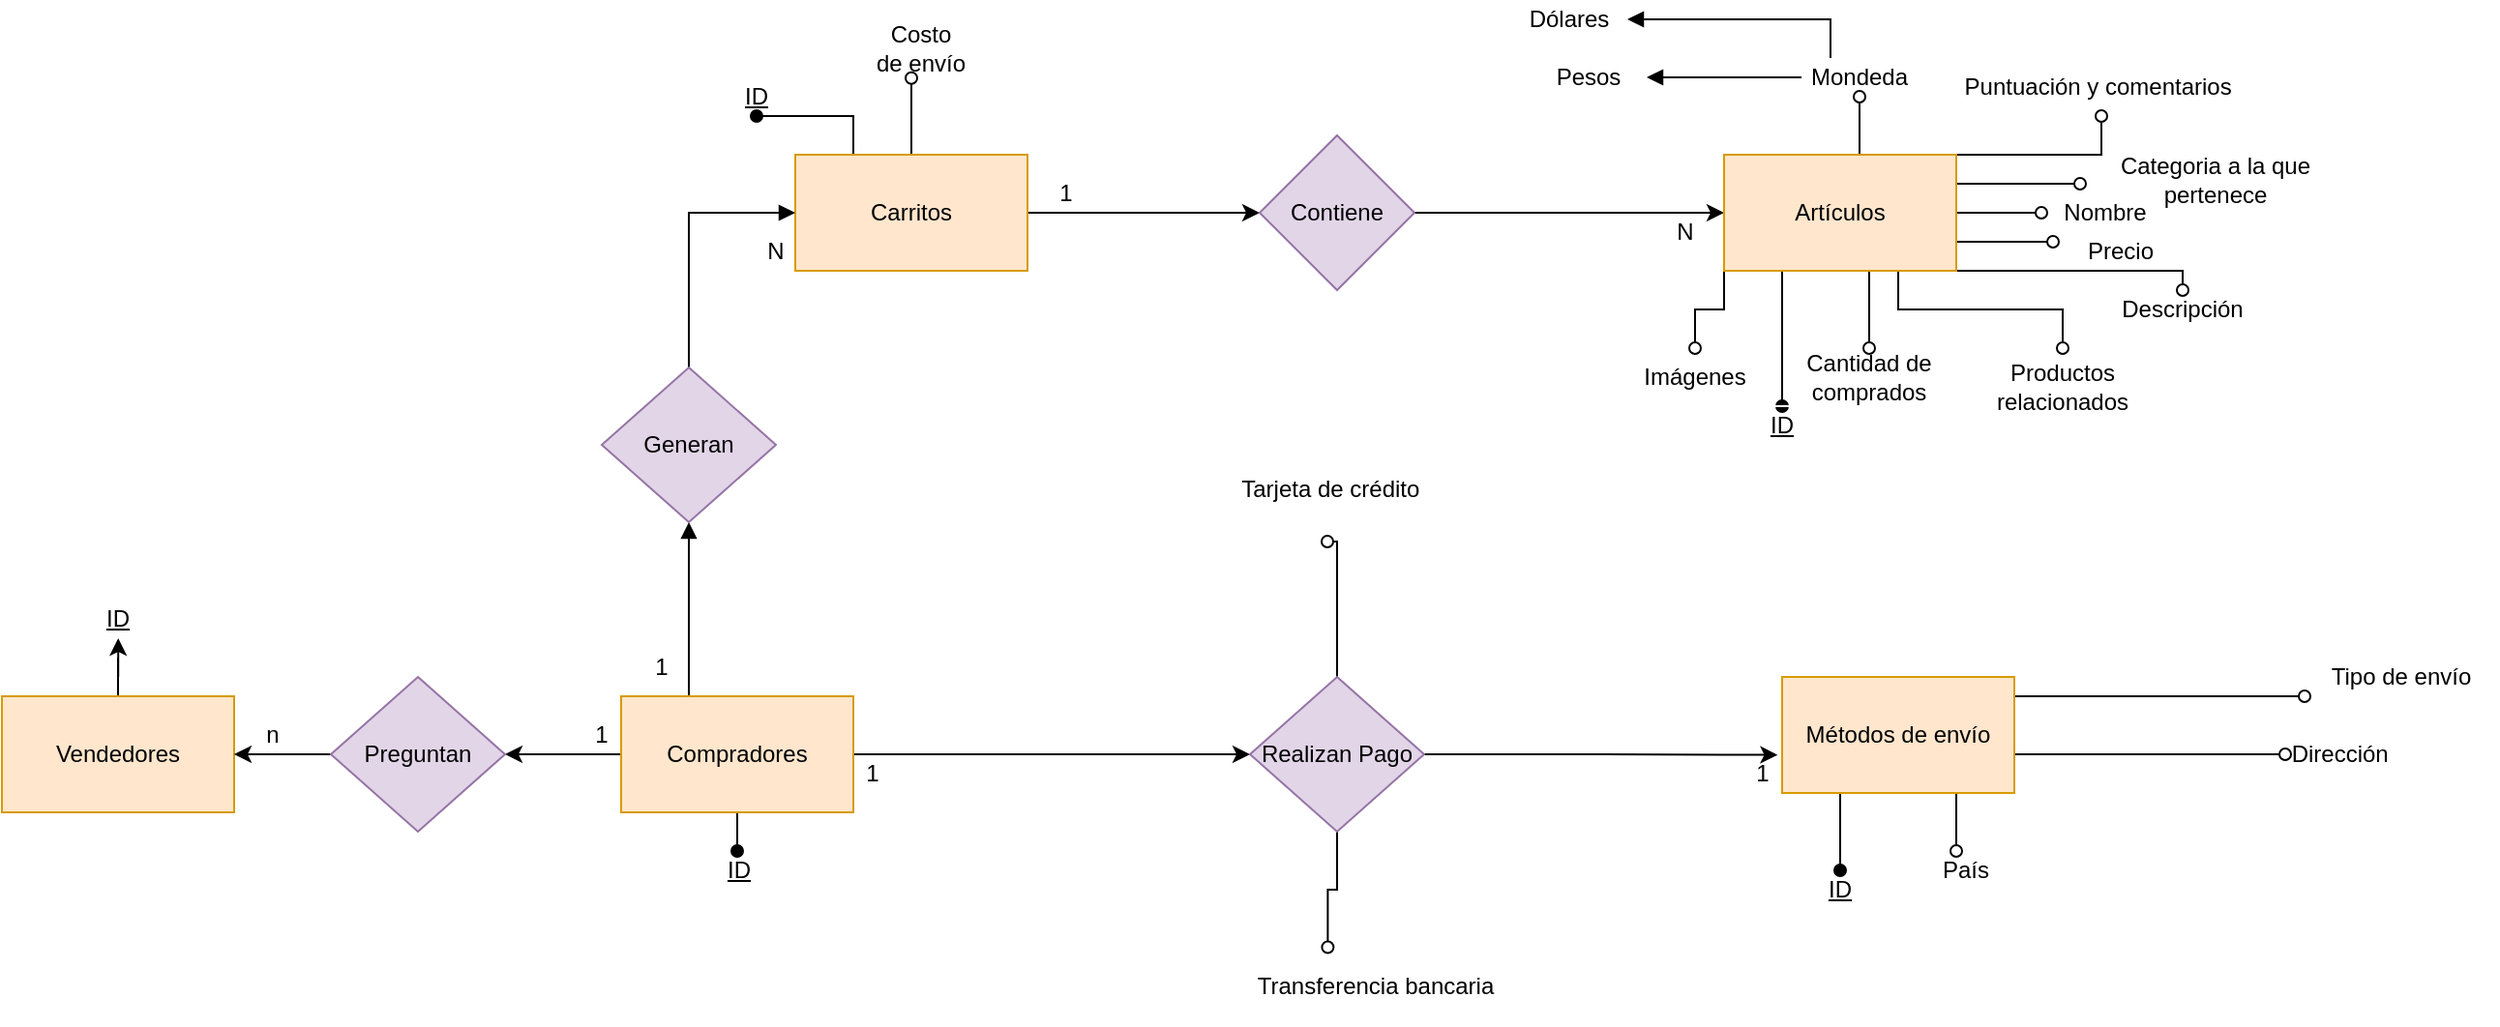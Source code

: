 <mxfile version="14.9.8" type="github">
  <diagram id="x0mtPKsXIoCM_E7vGqDa" name="Diagrama Ecommece">
    <mxGraphModel dx="2401" dy="831" grid="1" gridSize="10" guides="1" tooltips="1" connect="1" arrows="1" fold="1" page="1" pageScale="1" pageWidth="827" pageHeight="1169" math="0" shadow="0">
      <root>
        <mxCell id="0" />
        <mxCell id="1" parent="0" />
        <mxCell id="L4fkzpxxUZNFCqm3rQeX-3" value="" style="edgeStyle=orthogonalEdgeStyle;rounded=0;orthogonalLoop=1;jettySize=auto;html=1;" parent="1" source="L4fkzpxxUZNFCqm3rQeX-1" target="L4fkzpxxUZNFCqm3rQeX-2" edge="1">
          <mxGeometry relative="1" as="geometry" />
        </mxCell>
        <mxCell id="oZV_gyn4Lc5vq8S6sUId-5" style="edgeStyle=orthogonalEdgeStyle;rounded=0;orthogonalLoop=1;jettySize=auto;html=1;exitX=1;exitY=0.75;exitDx=0;exitDy=0;endArrow=classic;endFill=1;" parent="1" source="e4ZpNv6kdScLMxmuTlxS-21" target="L4fkzpxxUZNFCqm3rQeX-6" edge="1">
          <mxGeometry relative="1" as="geometry">
            <Array as="points">
              <mxPoint x="-220" y="400" />
              <mxPoint x="25" y="400" />
            </Array>
          </mxGeometry>
        </mxCell>
        <mxCell id="nnbf3i6Vq3ACkcfvG0Zu-2" style="edgeStyle=orthogonalEdgeStyle;rounded=0;orthogonalLoop=1;jettySize=auto;html=1;exitX=0.5;exitY=0;exitDx=0;exitDy=0;entryX=0.4;entryY=1.012;entryDx=0;entryDy=0;entryPerimeter=0;endArrow=oval;endFill=0;" parent="1" source="L4fkzpxxUZNFCqm3rQeX-1" target="nnbf3i6Vq3ACkcfvG0Zu-3" edge="1">
          <mxGeometry relative="1" as="geometry">
            <mxPoint x="-190" y="40" as="targetPoint" />
          </mxGeometry>
        </mxCell>
        <mxCell id="e4ZpNv6kdScLMxmuTlxS-5" style="edgeStyle=orthogonalEdgeStyle;rounded=0;orthogonalLoop=1;jettySize=auto;html=1;exitX=0.25;exitY=0;exitDx=0;exitDy=0;endArrow=oval;endFill=1;" edge="1" parent="1" source="L4fkzpxxUZNFCqm3rQeX-1" target="e4ZpNv6kdScLMxmuTlxS-6">
          <mxGeometry relative="1" as="geometry">
            <mxPoint x="-270" y="70" as="targetPoint" />
          </mxGeometry>
        </mxCell>
        <mxCell id="L4fkzpxxUZNFCqm3rQeX-1" value="Carritos" style="rounded=0;whiteSpace=wrap;html=1;fillColor=#ffe6cc;strokeColor=#d79b00;" parent="1" vertex="1">
          <mxGeometry x="-250" y="90" width="120" height="60" as="geometry" />
        </mxCell>
        <mxCell id="L4fkzpxxUZNFCqm3rQeX-5" value="" style="edgeStyle=orthogonalEdgeStyle;rounded=0;orthogonalLoop=1;jettySize=auto;html=1;" parent="1" source="L4fkzpxxUZNFCqm3rQeX-2" target="L4fkzpxxUZNFCqm3rQeX-4" edge="1">
          <mxGeometry relative="1" as="geometry" />
        </mxCell>
        <mxCell id="L4fkzpxxUZNFCqm3rQeX-2" value="Contiene" style="rhombus;whiteSpace=wrap;html=1;rounded=0;fillColor=#e1d5e7;strokeColor=#9673a6;" parent="1" vertex="1">
          <mxGeometry x="-10" y="80" width="80" height="80" as="geometry" />
        </mxCell>
        <mxCell id="L4fkzpxxUZNFCqm3rQeX-14" style="edgeStyle=orthogonalEdgeStyle;rounded=0;orthogonalLoop=1;jettySize=auto;html=1;exitX=1;exitY=0.5;exitDx=0;exitDy=0;endArrow=oval;endFill=0;" parent="1" source="L4fkzpxxUZNFCqm3rQeX-4" target="L4fkzpxxUZNFCqm3rQeX-15" edge="1">
          <mxGeometry relative="1" as="geometry">
            <mxPoint x="420" y="120" as="targetPoint" />
          </mxGeometry>
        </mxCell>
        <mxCell id="L4fkzpxxUZNFCqm3rQeX-16" style="edgeStyle=orthogonalEdgeStyle;rounded=0;orthogonalLoop=1;jettySize=auto;html=1;exitX=1;exitY=1;exitDx=0;exitDy=0;endArrow=oval;endFill=0;" parent="1" source="L4fkzpxxUZNFCqm3rQeX-4" target="L4fkzpxxUZNFCqm3rQeX-17" edge="1">
          <mxGeometry relative="1" as="geometry">
            <mxPoint x="380" y="150" as="targetPoint" />
            <Array as="points">
              <mxPoint x="360" y="150" />
              <mxPoint x="360" y="150" />
            </Array>
          </mxGeometry>
        </mxCell>
        <mxCell id="L4fkzpxxUZNFCqm3rQeX-18" style="edgeStyle=orthogonalEdgeStyle;rounded=0;orthogonalLoop=1;jettySize=auto;html=1;exitX=1;exitY=0.75;exitDx=0;exitDy=0;endArrow=oval;endFill=0;" parent="1" source="L4fkzpxxUZNFCqm3rQeX-4" target="L4fkzpxxUZNFCqm3rQeX-19" edge="1">
          <mxGeometry relative="1" as="geometry">
            <mxPoint x="380" y="135" as="targetPoint" />
            <Array as="points">
              <mxPoint x="390" y="135" />
              <mxPoint x="390" y="135" />
            </Array>
          </mxGeometry>
        </mxCell>
        <mxCell id="L4fkzpxxUZNFCqm3rQeX-21" style="edgeStyle=orthogonalEdgeStyle;rounded=0;orthogonalLoop=1;jettySize=auto;html=1;exitX=1;exitY=0;exitDx=0;exitDy=0;endArrow=oval;endFill=0;" parent="1" source="L4fkzpxxUZNFCqm3rQeX-4" target="L4fkzpxxUZNFCqm3rQeX-22" edge="1">
          <mxGeometry relative="1" as="geometry">
            <mxPoint x="390" y="90" as="targetPoint" />
            <Array as="points">
              <mxPoint x="370" y="90" />
              <mxPoint x="370" y="90" />
            </Array>
          </mxGeometry>
        </mxCell>
        <mxCell id="L4fkzpxxUZNFCqm3rQeX-24" style="edgeStyle=orthogonalEdgeStyle;rounded=0;orthogonalLoop=1;jettySize=auto;html=1;exitX=1;exitY=0.25;exitDx=0;exitDy=0;endArrow=oval;endFill=0;" parent="1" source="L4fkzpxxUZNFCqm3rQeX-4" target="L4fkzpxxUZNFCqm3rQeX-25" edge="1">
          <mxGeometry relative="1" as="geometry">
            <mxPoint x="400" y="105" as="targetPoint" />
            <Array as="points">
              <mxPoint x="400" y="105" />
              <mxPoint x="400" y="105" />
            </Array>
          </mxGeometry>
        </mxCell>
        <mxCell id="nnbf3i6Vq3ACkcfvG0Zu-4" style="edgeStyle=orthogonalEdgeStyle;rounded=0;orthogonalLoop=1;jettySize=auto;html=1;exitX=0.5;exitY=0;exitDx=0;exitDy=0;endArrow=oval;endFill=0;" parent="1" source="L4fkzpxxUZNFCqm3rQeX-4" target="nnbf3i6Vq3ACkcfvG0Zu-5" edge="1">
          <mxGeometry relative="1" as="geometry">
            <mxPoint x="290" y="50" as="targetPoint" />
            <Array as="points">
              <mxPoint x="300" y="90" />
            </Array>
          </mxGeometry>
        </mxCell>
        <mxCell id="nnbf3i6Vq3ACkcfvG0Zu-11" style="edgeStyle=orthogonalEdgeStyle;rounded=0;orthogonalLoop=1;jettySize=auto;html=1;exitX=0.5;exitY=1;exitDx=0;exitDy=0;endArrow=oval;endFill=0;" parent="1" source="L4fkzpxxUZNFCqm3rQeX-4" target="nnbf3i6Vq3ACkcfvG0Zu-12" edge="1">
          <mxGeometry relative="1" as="geometry">
            <mxPoint x="290" y="200" as="targetPoint" />
            <Array as="points">
              <mxPoint x="305" y="150" />
            </Array>
          </mxGeometry>
        </mxCell>
        <mxCell id="nnbf3i6Vq3ACkcfvG0Zu-13" style="edgeStyle=orthogonalEdgeStyle;rounded=0;orthogonalLoop=1;jettySize=auto;html=1;exitX=0;exitY=1;exitDx=0;exitDy=0;endArrow=oval;endFill=0;" parent="1" source="L4fkzpxxUZNFCqm3rQeX-4" target="nnbf3i6Vq3ACkcfvG0Zu-14" edge="1">
          <mxGeometry relative="1" as="geometry">
            <mxPoint x="230" y="210" as="targetPoint" />
          </mxGeometry>
        </mxCell>
        <mxCell id="nnbf3i6Vq3ACkcfvG0Zu-15" style="edgeStyle=orthogonalEdgeStyle;rounded=0;orthogonalLoop=1;jettySize=auto;html=1;exitX=0.75;exitY=1;exitDx=0;exitDy=0;endArrow=oval;endFill=0;" parent="1" source="L4fkzpxxUZNFCqm3rQeX-4" target="nnbf3i6Vq3ACkcfvG0Zu-16" edge="1">
          <mxGeometry relative="1" as="geometry">
            <mxPoint x="380" y="200" as="targetPoint" />
          </mxGeometry>
        </mxCell>
        <mxCell id="e4ZpNv6kdScLMxmuTlxS-3" style="edgeStyle=orthogonalEdgeStyle;rounded=0;orthogonalLoop=1;jettySize=auto;html=1;exitX=0.25;exitY=1;exitDx=0;exitDy=0;endArrow=oval;endFill=1;" edge="1" parent="1" source="L4fkzpxxUZNFCqm3rQeX-4" target="e4ZpNv6kdScLMxmuTlxS-4">
          <mxGeometry relative="1" as="geometry">
            <mxPoint x="260" y="230" as="targetPoint" />
          </mxGeometry>
        </mxCell>
        <mxCell id="L4fkzpxxUZNFCqm3rQeX-4" value="Artículos" style="whiteSpace=wrap;html=1;rounded=0;fillColor=#ffe6cc;strokeColor=#d79b00;" parent="1" vertex="1">
          <mxGeometry x="230" y="90" width="120" height="60" as="geometry" />
        </mxCell>
        <mxCell id="L4fkzpxxUZNFCqm3rQeX-9" value="" style="edgeStyle=orthogonalEdgeStyle;rounded=0;orthogonalLoop=1;jettySize=auto;html=1;entryX=-0.019;entryY=0.672;entryDx=0;entryDy=0;entryPerimeter=0;" parent="1" source="L4fkzpxxUZNFCqm3rQeX-6" target="L4fkzpxxUZNFCqm3rQeX-12" edge="1">
          <mxGeometry relative="1" as="geometry">
            <mxPoint x="260" y="390" as="targetPoint" />
            <Array as="points" />
          </mxGeometry>
        </mxCell>
        <mxCell id="e4ZpNv6kdScLMxmuTlxS-12" style="edgeStyle=orthogonalEdgeStyle;rounded=0;orthogonalLoop=1;jettySize=auto;html=1;exitX=0.5;exitY=0;exitDx=0;exitDy=0;endArrow=oval;endFill=0;" edge="1" parent="1" source="L4fkzpxxUZNFCqm3rQeX-6">
          <mxGeometry relative="1" as="geometry">
            <mxPoint x="25" y="290" as="targetPoint" />
            <Array as="points">
              <mxPoint x="25" y="290" />
            </Array>
          </mxGeometry>
        </mxCell>
        <mxCell id="e4ZpNv6kdScLMxmuTlxS-13" style="edgeStyle=orthogonalEdgeStyle;rounded=0;orthogonalLoop=1;jettySize=auto;html=1;exitX=0.5;exitY=1;exitDx=0;exitDy=0;endArrow=oval;endFill=0;entryX=0.345;entryY=-0.007;entryDx=0;entryDy=0;entryPerimeter=0;" edge="1" parent="1" source="L4fkzpxxUZNFCqm3rQeX-6" target="L4fkzpxxUZNFCqm3rQeX-31">
          <mxGeometry relative="1" as="geometry">
            <mxPoint x="48" y="500" as="targetPoint" />
          </mxGeometry>
        </mxCell>
        <mxCell id="L4fkzpxxUZNFCqm3rQeX-6" value="Realizan Pago" style="rhombus;whiteSpace=wrap;html=1;rounded=0;fillColor=#e1d5e7;strokeColor=#9673a6;" parent="1" vertex="1">
          <mxGeometry x="-15" y="360" width="90" height="80" as="geometry" />
        </mxCell>
        <mxCell id="L4fkzpxxUZNFCqm3rQeX-33" style="edgeStyle=orthogonalEdgeStyle;rounded=0;orthogonalLoop=1;jettySize=auto;html=1;exitX=0.25;exitY=1;exitDx=0;exitDy=0;endArrow=oval;endFill=0;" parent="1" source="L4fkzpxxUZNFCqm3rQeX-12" target="L4fkzpxxUZNFCqm3rQeX-38" edge="1">
          <mxGeometry relative="1" as="geometry">
            <mxPoint x="530" y="360" as="targetPoint" />
            <Array as="points">
              <mxPoint x="290" y="370" />
            </Array>
          </mxGeometry>
        </mxCell>
        <mxCell id="L4fkzpxxUZNFCqm3rQeX-35" style="edgeStyle=orthogonalEdgeStyle;rounded=0;orthogonalLoop=1;jettySize=auto;html=1;exitX=0.75;exitY=1;exitDx=0;exitDy=0;endArrow=oval;endFill=0;" parent="1" source="L4fkzpxxUZNFCqm3rQeX-12" edge="1">
          <mxGeometry relative="1" as="geometry">
            <mxPoint x="350" y="450" as="targetPoint" />
            <Array as="points">
              <mxPoint x="350" y="430" />
            </Array>
          </mxGeometry>
        </mxCell>
        <mxCell id="L4fkzpxxUZNFCqm3rQeX-37" style="edgeStyle=orthogonalEdgeStyle;rounded=0;orthogonalLoop=1;jettySize=auto;html=1;exitX=1;exitY=1;exitDx=0;exitDy=0;endArrow=oval;endFill=0;entryX=0;entryY=0.5;entryDx=0;entryDy=0;" parent="1" source="L4fkzpxxUZNFCqm3rQeX-12" target="L4fkzpxxUZNFCqm3rQeX-34" edge="1">
          <mxGeometry relative="1" as="geometry">
            <mxPoint x="520" y="410" as="targetPoint" />
            <Array as="points">
              <mxPoint x="380" y="400" />
            </Array>
          </mxGeometry>
        </mxCell>
        <mxCell id="e4ZpNv6kdScLMxmuTlxS-14" style="edgeStyle=orthogonalEdgeStyle;rounded=0;orthogonalLoop=1;jettySize=auto;html=1;exitX=0.25;exitY=1;exitDx=0;exitDy=0;endArrow=oval;endFill=1;" edge="1" parent="1" source="L4fkzpxxUZNFCqm3rQeX-12">
          <mxGeometry relative="1" as="geometry">
            <mxPoint x="290" y="460" as="targetPoint" />
            <Array as="points">
              <mxPoint x="290" y="440" />
            </Array>
          </mxGeometry>
        </mxCell>
        <mxCell id="L4fkzpxxUZNFCqm3rQeX-12" value="Métodos de envío" style="whiteSpace=wrap;html=1;rounded=0;fillColor=#ffe6cc;strokeColor=#d79b00;" parent="1" vertex="1">
          <mxGeometry x="260" y="360" width="120" height="60" as="geometry" />
        </mxCell>
        <mxCell id="L4fkzpxxUZNFCqm3rQeX-15" value="Nombre" style="text;html=1;strokeColor=none;fillColor=none;align=center;verticalAlign=middle;whiteSpace=wrap;rounded=0;" parent="1" vertex="1">
          <mxGeometry x="394" y="110" width="66" height="20" as="geometry" />
        </mxCell>
        <mxCell id="L4fkzpxxUZNFCqm3rQeX-17" value="Descripción" style="text;html=1;strokeColor=none;fillColor=none;align=center;verticalAlign=middle;whiteSpace=wrap;rounded=0;" parent="1" vertex="1">
          <mxGeometry x="434" y="160" width="66" height="20" as="geometry" />
        </mxCell>
        <mxCell id="L4fkzpxxUZNFCqm3rQeX-19" value="Precio" style="text;html=1;strokeColor=none;fillColor=none;align=center;verticalAlign=middle;whiteSpace=wrap;rounded=0;" parent="1" vertex="1">
          <mxGeometry x="400" y="130" width="70" height="20" as="geometry" />
        </mxCell>
        <mxCell id="L4fkzpxxUZNFCqm3rQeX-22" value="Puntuación y comentarios&amp;nbsp;" style="text;html=1;strokeColor=none;fillColor=none;align=center;verticalAlign=middle;whiteSpace=wrap;rounded=0;" parent="1" vertex="1">
          <mxGeometry x="350" y="40" width="150" height="30" as="geometry" />
        </mxCell>
        <mxCell id="L4fkzpxxUZNFCqm3rQeX-25" value="Categoria a la que pertenece" style="text;html=1;strokeColor=none;fillColor=none;align=center;verticalAlign=middle;whiteSpace=wrap;rounded=0;" parent="1" vertex="1">
          <mxGeometry x="414" y="90" width="140" height="25" as="geometry" />
        </mxCell>
        <mxCell id="L4fkzpxxUZNFCqm3rQeX-31" value="Transferencia bancaria" style="text;html=1;strokeColor=none;fillColor=none;align=center;verticalAlign=middle;whiteSpace=wrap;rounded=0;" parent="1" vertex="1">
          <mxGeometry x="-30" y="500" width="160" height="40" as="geometry" />
        </mxCell>
        <mxCell id="L4fkzpxxUZNFCqm3rQeX-34" value="Dirección&amp;nbsp;" style="text;html=1;strokeColor=none;fillColor=none;align=center;verticalAlign=middle;whiteSpace=wrap;rounded=0;" parent="1" vertex="1">
          <mxGeometry x="520" y="390" width="60" height="20" as="geometry" />
        </mxCell>
        <mxCell id="L4fkzpxxUZNFCqm3rQeX-36" value="País" style="text;html=1;strokeColor=none;fillColor=none;align=center;verticalAlign=middle;whiteSpace=wrap;rounded=0;" parent="1" vertex="1">
          <mxGeometry x="330" y="445" width="50" height="30" as="geometry" />
        </mxCell>
        <mxCell id="L4fkzpxxUZNFCqm3rQeX-38" value="Tipo de envío" style="text;html=1;strokeColor=none;fillColor=none;align=center;verticalAlign=middle;whiteSpace=wrap;rounded=0;" parent="1" vertex="1">
          <mxGeometry x="530" y="345" width="100" height="30" as="geometry" />
        </mxCell>
        <mxCell id="L4fkzpxxUZNFCqm3rQeX-43" value="N" style="text;html=1;strokeColor=none;fillColor=none;align=center;verticalAlign=middle;whiteSpace=wrap;rounded=0;" parent="1" vertex="1">
          <mxGeometry x="190" y="120" width="40" height="20" as="geometry" />
        </mxCell>
        <mxCell id="L4fkzpxxUZNFCqm3rQeX-44" value="1" style="text;html=1;strokeColor=none;fillColor=none;align=center;verticalAlign=middle;whiteSpace=wrap;rounded=0;" parent="1" vertex="1">
          <mxGeometry x="-130" y="100" width="40" height="20" as="geometry" />
        </mxCell>
        <mxCell id="L4fkzpxxUZNFCqm3rQeX-47" value="1" style="text;html=1;strokeColor=none;fillColor=none;align=center;verticalAlign=middle;whiteSpace=wrap;rounded=0;" parent="1" vertex="1">
          <mxGeometry x="230" y="400" width="40" height="20" as="geometry" />
        </mxCell>
        <mxCell id="oZV_gyn4Lc5vq8S6sUId-2" value="&amp;nbsp;Tarjeta de crédito" style="text;html=1;strokeColor=none;fillColor=none;align=center;verticalAlign=middle;whiteSpace=wrap;rounded=0;" parent="1" vertex="1">
          <mxGeometry x="-35" y="250" width="120" height="25" as="geometry" />
        </mxCell>
        <mxCell id="nnbf3i6Vq3ACkcfvG0Zu-3" value="Costo de envío" style="text;html=1;strokeColor=none;fillColor=none;align=center;verticalAlign=middle;whiteSpace=wrap;rounded=0;" parent="1" vertex="1">
          <mxGeometry x="-210" y="20" width="50" height="30" as="geometry" />
        </mxCell>
        <mxCell id="nnbf3i6Vq3ACkcfvG0Zu-7" value="" style="edgeStyle=orthogonalEdgeStyle;rounded=0;orthogonalLoop=1;jettySize=auto;html=1;endArrow=block;endFill=1;" parent="1" source="nnbf3i6Vq3ACkcfvG0Zu-5" target="nnbf3i6Vq3ACkcfvG0Zu-6" edge="1">
          <mxGeometry relative="1" as="geometry" />
        </mxCell>
        <mxCell id="nnbf3i6Vq3ACkcfvG0Zu-8" style="edgeStyle=orthogonalEdgeStyle;rounded=0;orthogonalLoop=1;jettySize=auto;html=1;exitX=0.25;exitY=0;exitDx=0;exitDy=0;endArrow=block;endFill=1;" parent="1" source="nnbf3i6Vq3ACkcfvG0Zu-5" target="nnbf3i6Vq3ACkcfvG0Zu-10" edge="1">
          <mxGeometry relative="1" as="geometry">
            <mxPoint x="285" y="30" as="targetPoint" />
            <Array as="points">
              <mxPoint x="285" y="20" />
            </Array>
          </mxGeometry>
        </mxCell>
        <mxCell id="nnbf3i6Vq3ACkcfvG0Zu-5" value="Mondeda" style="text;html=1;strokeColor=none;fillColor=none;align=center;verticalAlign=middle;whiteSpace=wrap;rounded=0;" parent="1" vertex="1">
          <mxGeometry x="270" y="40" width="60" height="20" as="geometry" />
        </mxCell>
        <mxCell id="nnbf3i6Vq3ACkcfvG0Zu-6" value="Pesos" style="text;html=1;strokeColor=none;fillColor=none;align=center;verticalAlign=middle;whiteSpace=wrap;rounded=0;" parent="1" vertex="1">
          <mxGeometry x="130" y="40" width="60" height="20" as="geometry" />
        </mxCell>
        <mxCell id="nnbf3i6Vq3ACkcfvG0Zu-10" value="Dólares" style="text;html=1;strokeColor=none;fillColor=none;align=center;verticalAlign=middle;whiteSpace=wrap;rounded=0;" parent="1" vertex="1">
          <mxGeometry x="120" y="10" width="60" height="20" as="geometry" />
        </mxCell>
        <mxCell id="nnbf3i6Vq3ACkcfvG0Zu-12" value="Cantidad de comprados" style="text;html=1;strokeColor=none;fillColor=none;align=center;verticalAlign=middle;whiteSpace=wrap;rounded=0;" parent="1" vertex="1">
          <mxGeometry x="270" y="190" width="70" height="30" as="geometry" />
        </mxCell>
        <mxCell id="nnbf3i6Vq3ACkcfvG0Zu-14" value="Imágenes" style="text;html=1;strokeColor=none;fillColor=none;align=center;verticalAlign=middle;whiteSpace=wrap;rounded=0;" parent="1" vertex="1">
          <mxGeometry x="180" y="190" width="70" height="30" as="geometry" />
        </mxCell>
        <mxCell id="nnbf3i6Vq3ACkcfvG0Zu-16" value="Productos relacionados" style="text;html=1;strokeColor=none;fillColor=none;align=center;verticalAlign=middle;whiteSpace=wrap;rounded=0;" parent="1" vertex="1">
          <mxGeometry x="360" y="190" width="90" height="40" as="geometry" />
        </mxCell>
        <mxCell id="e4ZpNv6kdScLMxmuTlxS-4" value="&lt;u&gt;ID&lt;/u&gt;" style="text;html=1;strokeColor=#FFFFFF;fillColor=none;align=center;verticalAlign=middle;whiteSpace=wrap;rounded=0;" vertex="1" parent="1">
          <mxGeometry x="240" y="220" width="40" height="20" as="geometry" />
        </mxCell>
        <mxCell id="e4ZpNv6kdScLMxmuTlxS-6" value="&lt;u&gt;ID&lt;/u&gt;" style="text;html=1;strokeColor=none;fillColor=none;align=center;verticalAlign=middle;whiteSpace=wrap;rounded=0;" vertex="1" parent="1">
          <mxGeometry x="-290" y="50" width="40" height="20" as="geometry" />
        </mxCell>
        <mxCell id="e4ZpNv6kdScLMxmuTlxS-15" value="&lt;u&gt;ID&lt;/u&gt;" style="text;html=1;strokeColor=none;fillColor=none;align=center;verticalAlign=middle;whiteSpace=wrap;rounded=0;" vertex="1" parent="1">
          <mxGeometry x="270.004" y="460" width="40" height="20" as="geometry" />
        </mxCell>
        <mxCell id="e4ZpNv6kdScLMxmuTlxS-16" value="" style="triangle;whiteSpace=wrap;html=1;strokeColor=#FFFFFF;" vertex="1" parent="1">
          <mxGeometry x="40" y="160" width="60" height="80" as="geometry" />
        </mxCell>
        <mxCell id="e4ZpNv6kdScLMxmuTlxS-18" value="" style="triangle;whiteSpace=wrap;html=1;strokeColor=#FFFFFF;" vertex="1" parent="1">
          <mxGeometry x="40" y="160" width="60" height="80" as="geometry" />
        </mxCell>
        <mxCell id="e4ZpNv6kdScLMxmuTlxS-19" value="" style="triangle;whiteSpace=wrap;html=1;strokeColor=#FFFFFF;" vertex="1" parent="1">
          <mxGeometry x="40" y="160" width="60" height="80" as="geometry" />
        </mxCell>
        <mxCell id="e4ZpNv6kdScLMxmuTlxS-20" value="" style="triangle;whiteSpace=wrap;html=1;strokeColor=#FFFFFF;" vertex="1" parent="1">
          <mxGeometry x="40" y="160" width="60" height="80" as="geometry" />
        </mxCell>
        <mxCell id="e4ZpNv6kdScLMxmuTlxS-23" style="edgeStyle=orthogonalEdgeStyle;rounded=0;orthogonalLoop=1;jettySize=auto;html=1;exitX=0.5;exitY=0;exitDx=0;exitDy=0;entryX=0.5;entryY=1;entryDx=0;entryDy=0;endArrow=block;endFill=1;" edge="1" parent="1" source="e4ZpNv6kdScLMxmuTlxS-21" target="e4ZpNv6kdScLMxmuTlxS-22">
          <mxGeometry relative="1" as="geometry">
            <Array as="points">
              <mxPoint x="-305" y="370" />
            </Array>
          </mxGeometry>
        </mxCell>
        <mxCell id="e4ZpNv6kdScLMxmuTlxS-27" style="edgeStyle=orthogonalEdgeStyle;rounded=0;orthogonalLoop=1;jettySize=auto;html=1;exitX=0.5;exitY=1;exitDx=0;exitDy=0;endArrow=oval;endFill=1;" edge="1" parent="1" source="e4ZpNv6kdScLMxmuTlxS-21" target="e4ZpNv6kdScLMxmuTlxS-28">
          <mxGeometry relative="1" as="geometry">
            <mxPoint x="-279.471" y="460" as="targetPoint" />
          </mxGeometry>
        </mxCell>
        <mxCell id="e4ZpNv6kdScLMxmuTlxS-34" style="edgeStyle=orthogonalEdgeStyle;rounded=0;orthogonalLoop=1;jettySize=auto;html=1;exitX=0;exitY=0.5;exitDx=0;exitDy=0;entryX=1;entryY=0.5;entryDx=0;entryDy=0;endArrow=classic;endFill=1;" edge="1" parent="1" source="e4ZpNv6kdScLMxmuTlxS-21" target="e4ZpNv6kdScLMxmuTlxS-32">
          <mxGeometry relative="1" as="geometry" />
        </mxCell>
        <mxCell id="e4ZpNv6kdScLMxmuTlxS-21" value="Compradores" style="rounded=0;whiteSpace=wrap;html=1;fillColor=#ffe6cc;strokeColor=#d79b00;" vertex="1" parent="1">
          <mxGeometry x="-340" y="370" width="120" height="60" as="geometry" />
        </mxCell>
        <mxCell id="e4ZpNv6kdScLMxmuTlxS-24" style="edgeStyle=orthogonalEdgeStyle;rounded=0;orthogonalLoop=1;jettySize=auto;html=1;exitX=0.5;exitY=0;exitDx=0;exitDy=0;entryX=0;entryY=0.5;entryDx=0;entryDy=0;endArrow=block;endFill=1;" edge="1" parent="1" source="e4ZpNv6kdScLMxmuTlxS-22" target="L4fkzpxxUZNFCqm3rQeX-1">
          <mxGeometry relative="1" as="geometry" />
        </mxCell>
        <mxCell id="e4ZpNv6kdScLMxmuTlxS-22" value="Generan" style="rhombus;whiteSpace=wrap;html=1;rounded=0;fillColor=#e1d5e7;strokeColor=#9673a6;" vertex="1" parent="1">
          <mxGeometry x="-350" y="200" width="90" height="80" as="geometry" />
        </mxCell>
        <mxCell id="e4ZpNv6kdScLMxmuTlxS-25" value="N" style="text;html=1;strokeColor=none;fillColor=none;align=center;verticalAlign=middle;whiteSpace=wrap;rounded=0;" vertex="1" parent="1">
          <mxGeometry x="-280" y="130" width="40" height="20" as="geometry" />
        </mxCell>
        <mxCell id="e4ZpNv6kdScLMxmuTlxS-26" value="1" style="text;html=1;strokeColor=none;fillColor=none;align=center;verticalAlign=middle;whiteSpace=wrap;rounded=0;" vertex="1" parent="1">
          <mxGeometry x="-339.47" y="345" width="40" height="20" as="geometry" />
        </mxCell>
        <mxCell id="e4ZpNv6kdScLMxmuTlxS-28" value="&lt;u&gt;ID&lt;/u&gt;" style="text;html=1;strokeColor=none;fillColor=none;align=center;verticalAlign=middle;whiteSpace=wrap;rounded=0;" vertex="1" parent="1">
          <mxGeometry x="-299.471" y="450" width="40" height="20" as="geometry" />
        </mxCell>
        <mxCell id="e4ZpNv6kdScLMxmuTlxS-30" value="1" style="text;html=1;strokeColor=none;fillColor=none;align=center;verticalAlign=middle;whiteSpace=wrap;rounded=0;" vertex="1" parent="1">
          <mxGeometry x="-230" y="400" width="40" height="20" as="geometry" />
        </mxCell>
        <mxCell id="e4ZpNv6kdScLMxmuTlxS-36" style="edgeStyle=orthogonalEdgeStyle;rounded=0;orthogonalLoop=1;jettySize=auto;html=1;exitX=0.5;exitY=0;exitDx=0;exitDy=0;endArrow=classic;endFill=1;" edge="1" parent="1" source="e4ZpNv6kdScLMxmuTlxS-31" target="e4ZpNv6kdScLMxmuTlxS-37">
          <mxGeometry relative="1" as="geometry">
            <mxPoint x="-599.857" y="330" as="targetPoint" />
          </mxGeometry>
        </mxCell>
        <mxCell id="e4ZpNv6kdScLMxmuTlxS-31" value="Vendedores" style="rounded=0;whiteSpace=wrap;html=1;fillColor=#ffe6cc;strokeColor=#d79b00;" vertex="1" parent="1">
          <mxGeometry x="-660" y="370" width="120" height="60" as="geometry" />
        </mxCell>
        <mxCell id="e4ZpNv6kdScLMxmuTlxS-35" value="" style="edgeStyle=orthogonalEdgeStyle;rounded=0;orthogonalLoop=1;jettySize=auto;html=1;endArrow=classic;endFill=1;" edge="1" parent="1" source="e4ZpNv6kdScLMxmuTlxS-32" target="e4ZpNv6kdScLMxmuTlxS-31">
          <mxGeometry relative="1" as="geometry" />
        </mxCell>
        <mxCell id="e4ZpNv6kdScLMxmuTlxS-32" value="Preguntan" style="rhombus;whiteSpace=wrap;html=1;rounded=0;fillColor=#e1d5e7;strokeColor=#9673a6;" vertex="1" parent="1">
          <mxGeometry x="-490" y="360" width="90" height="80" as="geometry" />
        </mxCell>
        <mxCell id="e4ZpNv6kdScLMxmuTlxS-37" value="&lt;u&gt;ID&lt;/u&gt;" style="text;html=1;strokeColor=none;fillColor=none;align=center;verticalAlign=middle;whiteSpace=wrap;rounded=0;" vertex="1" parent="1">
          <mxGeometry x="-619.857" y="320" width="40" height="20" as="geometry" />
        </mxCell>
        <mxCell id="e4ZpNv6kdScLMxmuTlxS-38" value="n" style="text;html=1;strokeColor=none;fillColor=none;align=center;verticalAlign=middle;whiteSpace=wrap;rounded=0;" vertex="1" parent="1">
          <mxGeometry x="-540" y="380" width="40" height="20" as="geometry" />
        </mxCell>
        <mxCell id="e4ZpNv6kdScLMxmuTlxS-39" value="1" style="text;html=1;strokeColor=none;fillColor=none;align=center;verticalAlign=middle;whiteSpace=wrap;rounded=0;" vertex="1" parent="1">
          <mxGeometry x="-370" y="380" width="40" height="20" as="geometry" />
        </mxCell>
      </root>
    </mxGraphModel>
  </diagram>
</mxfile>
